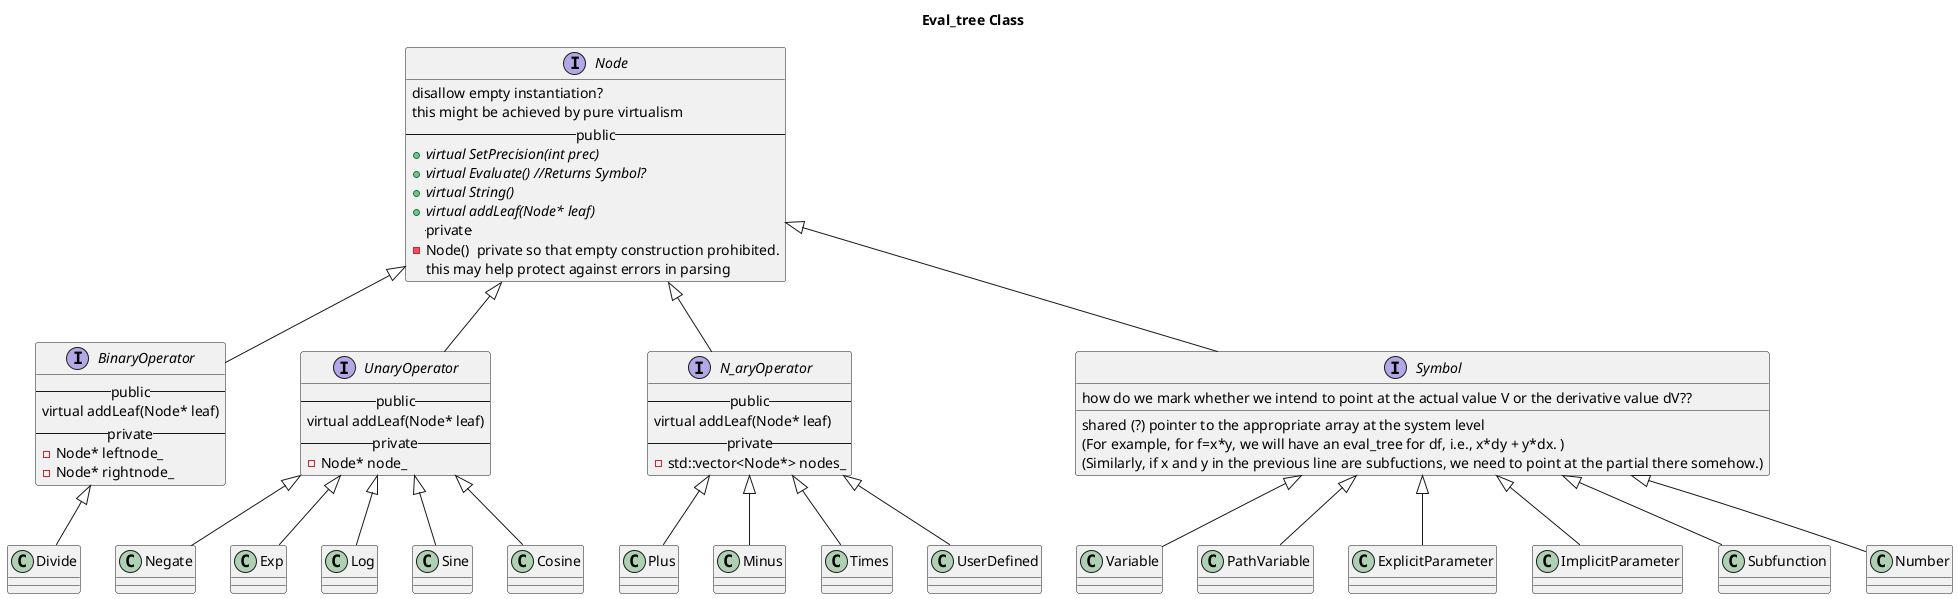 @startuml
title Eval_tree Class 





	
	Node <|-- BinaryOperator
	Node <|-- UnaryOperator
	Node <|-- N_aryOperator
	Node <|-- Symbol
	
	N_aryOperator <|-- Plus
	N_aryOperator <|-- Minus
	N_aryOperator <|-- Times
	BinaryOperator <|-- Divide
	UnaryOperator <|-- Negate
	UnaryOperator <|-- Exp
	UnaryOperator <|-- Log
	UnaryOperator <|-- Sine
	UnaryOperator <|-- Cosine
	N_aryOperator <|-- UserDefined
	
	Symbol <|-- Variable
	Symbol <|-- PathVariable
	Symbol <|-- ExplicitParameter
	Symbol <|-- ImplicitParameter
	Symbol <|-- Subfunction
	Symbol <|-- Number	
	 
	 
	 
	
	interface Node {
		disallow empty instantiation?  
		this might be achieved by pure virtualism
		--public--
            	+{abstract} virtual SetPrecision(int prec)
            	+{abstract} virtual Evaluate() //Returns Symbol?
            	+{abstract} virtual String()
            	+{abstract} virtual addLeaf(Node* leaf)
        --private--      	
            	-Node()  private so that empty construction prohibited.  
            	this may help protect against errors in parsing
	}
	
	
	
	
	
	interface BinaryOperator {
		--public--
		virtual addLeaf(Node* leaf)
		--private--
		-Node* leftnode_
		-Node* rightnode_
	}
	
	interface UnaryOperator {
		--public--
		virtual addLeaf(Node* leaf)
		--private--
		-Node* node_
	}
	
	interface N_aryOperator {
		--public--
		virtual addLeaf(Node* leaf)
		--private--
		-std::vector<Node*> nodes_
	}
	interface Symbol {
	shared (?) pointer to the appropriate array at the system level
	how do we mark whether we intend to point at the actual value V or the derivative value dV??
	(For example, for f=x*y, we will have an eval_tree for df, i.e., x*dy + y*dx. ) 
	(Similarly, if x and y in the previous line are subfuctions, we need to point at the partial there somehow.)
	}

	
	
	
	
	
	
	class Plus {
		
	}
	
	class Minus {
		
	}
	
	class Negate {
		
	}
	
	class Times {
		
	}
	
	
	class Divide {
		
	}


	
	
	
	


@enduml
